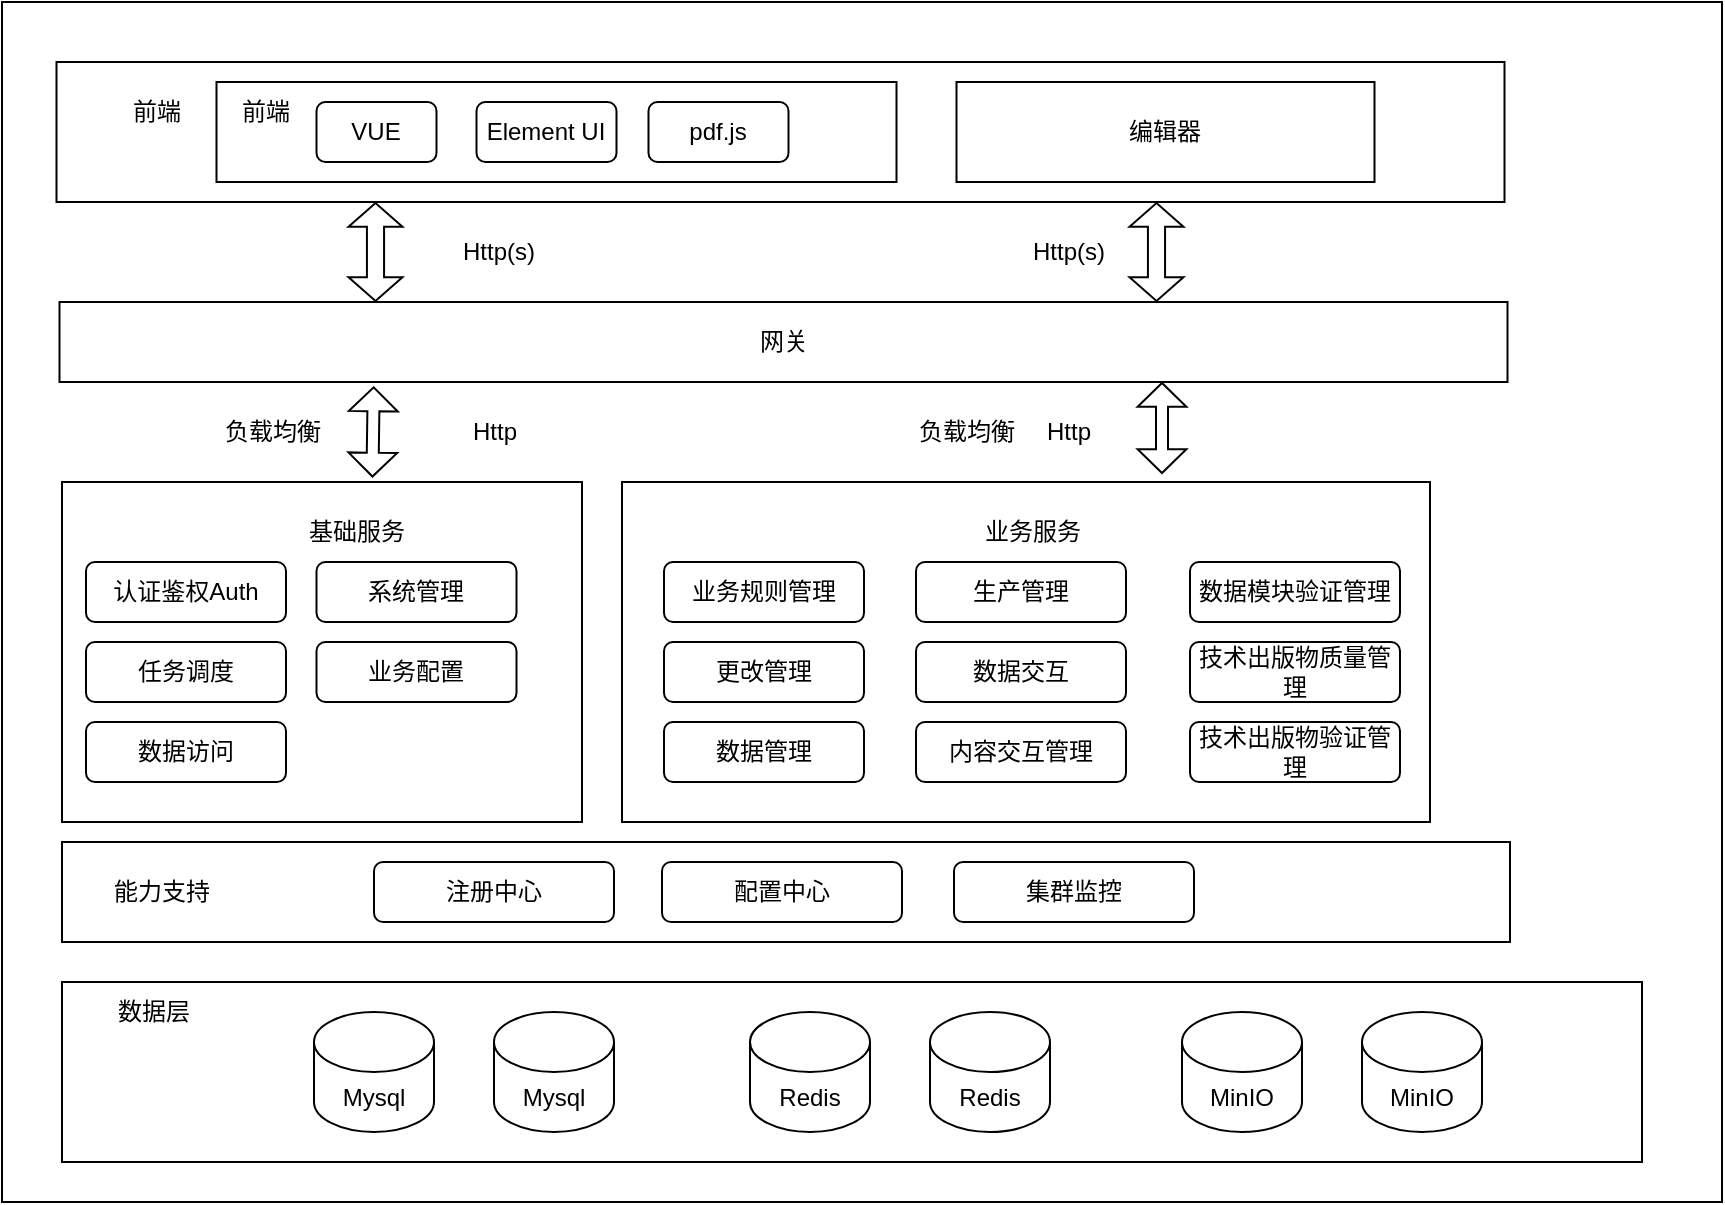 <mxfile version="24.5.3" type="github">
  <diagram name="第 1 页" id="zqUAOEaz19EFo88n6Xfu">
    <mxGraphModel dx="1843" dy="796" grid="1" gridSize="10" guides="1" tooltips="1" connect="1" arrows="1" fold="1" page="1" pageScale="1" pageWidth="827" pageHeight="1169" math="0" shadow="0">
      <root>
        <mxCell id="0" />
        <mxCell id="1" parent="0" />
        <mxCell id="J7e16loEIpS3EIJHLEXg-1" value="" style="rounded=0;whiteSpace=wrap;html=1;" vertex="1" parent="1">
          <mxGeometry x="40" y="20" width="860" height="600" as="geometry" />
        </mxCell>
        <mxCell id="J7e16loEIpS3EIJHLEXg-3" value="" style="rounded=0;whiteSpace=wrap;html=1;" vertex="1" parent="1">
          <mxGeometry x="70" y="510" width="790" height="90" as="geometry" />
        </mxCell>
        <mxCell id="J7e16loEIpS3EIJHLEXg-7" value="" style="rounded=0;whiteSpace=wrap;html=1;" vertex="1" parent="1">
          <mxGeometry x="70" y="260" width="260" height="170" as="geometry" />
        </mxCell>
        <mxCell id="J7e16loEIpS3EIJHLEXg-13" value="" style="rounded=0;whiteSpace=wrap;html=1;" vertex="1" parent="1">
          <mxGeometry x="70" y="440" width="724" height="50" as="geometry" />
        </mxCell>
        <mxCell id="J7e16loEIpS3EIJHLEXg-14" value="注册中心" style="rounded=1;whiteSpace=wrap;html=1;" vertex="1" parent="1">
          <mxGeometry x="226" y="450" width="120" height="30" as="geometry" />
        </mxCell>
        <mxCell id="J7e16loEIpS3EIJHLEXg-15" value="配置中心" style="rounded=1;whiteSpace=wrap;html=1;" vertex="1" parent="1">
          <mxGeometry x="370" y="450" width="120" height="30" as="geometry" />
        </mxCell>
        <mxCell id="J7e16loEIpS3EIJHLEXg-16" value="集群监控" style="rounded=1;whiteSpace=wrap;html=1;" vertex="1" parent="1">
          <mxGeometry x="516" y="450" width="120" height="30" as="geometry" />
        </mxCell>
        <mxCell id="J7e16loEIpS3EIJHLEXg-18" value="数据层" style="text;html=1;align=center;verticalAlign=middle;whiteSpace=wrap;rounded=0;" vertex="1" parent="1">
          <mxGeometry x="86" y="510" width="60" height="30" as="geometry" />
        </mxCell>
        <mxCell id="J7e16loEIpS3EIJHLEXg-19" value="Mysql" style="shape=cylinder3;whiteSpace=wrap;html=1;boundedLbl=1;backgroundOutline=1;size=15;" vertex="1" parent="1">
          <mxGeometry x="196" y="525" width="60" height="60" as="geometry" />
        </mxCell>
        <mxCell id="J7e16loEIpS3EIJHLEXg-20" value="Redis" style="shape=cylinder3;whiteSpace=wrap;html=1;boundedLbl=1;backgroundOutline=1;size=15;" vertex="1" parent="1">
          <mxGeometry x="414" y="525" width="60" height="60" as="geometry" />
        </mxCell>
        <mxCell id="J7e16loEIpS3EIJHLEXg-21" value="MinIO" style="shape=cylinder3;whiteSpace=wrap;html=1;boundedLbl=1;backgroundOutline=1;size=15;" vertex="1" parent="1">
          <mxGeometry x="630" y="525" width="60" height="60" as="geometry" />
        </mxCell>
        <mxCell id="J7e16loEIpS3EIJHLEXg-22" value="Mysql" style="shape=cylinder3;whiteSpace=wrap;html=1;boundedLbl=1;backgroundOutline=1;size=15;" vertex="1" parent="1">
          <mxGeometry x="286" y="525" width="60" height="60" as="geometry" />
        </mxCell>
        <mxCell id="J7e16loEIpS3EIJHLEXg-23" value="Redis" style="shape=cylinder3;whiteSpace=wrap;html=1;boundedLbl=1;backgroundOutline=1;size=15;" vertex="1" parent="1">
          <mxGeometry x="504" y="525" width="60" height="60" as="geometry" />
        </mxCell>
        <mxCell id="J7e16loEIpS3EIJHLEXg-24" value="MinIO" style="shape=cylinder3;whiteSpace=wrap;html=1;boundedLbl=1;backgroundOutline=1;size=15;" vertex="1" parent="1">
          <mxGeometry x="720" y="525" width="60" height="60" as="geometry" />
        </mxCell>
        <mxCell id="J7e16loEIpS3EIJHLEXg-25" value="基础服务" style="text;html=1;align=center;verticalAlign=middle;resizable=0;points=[];autosize=1;strokeColor=none;fillColor=none;" vertex="1" parent="1">
          <mxGeometry x="182" y="270" width="70" height="30" as="geometry" />
        </mxCell>
        <mxCell id="J7e16loEIpS3EIJHLEXg-28" value="认证鉴权Auth" style="rounded=1;whiteSpace=wrap;html=1;" vertex="1" parent="1">
          <mxGeometry x="82" y="300" width="100" height="30" as="geometry" />
        </mxCell>
        <mxCell id="J7e16loEIpS3EIJHLEXg-29" value="任务调度" style="rounded=1;whiteSpace=wrap;html=1;" vertex="1" parent="1">
          <mxGeometry x="82" y="340" width="100" height="30" as="geometry" />
        </mxCell>
        <mxCell id="J7e16loEIpS3EIJHLEXg-30" value="数据访问" style="rounded=1;whiteSpace=wrap;html=1;" vertex="1" parent="1">
          <mxGeometry x="82" y="380" width="100" height="30" as="geometry" />
        </mxCell>
        <mxCell id="J7e16loEIpS3EIJHLEXg-31" value="" style="rounded=0;whiteSpace=wrap;html=1;" vertex="1" parent="1">
          <mxGeometry x="350" y="260" width="404" height="170" as="geometry" />
        </mxCell>
        <mxCell id="J7e16loEIpS3EIJHLEXg-32" value="业务服务" style="text;html=1;align=center;verticalAlign=middle;resizable=0;points=[];autosize=1;strokeColor=none;fillColor=none;" vertex="1" parent="1">
          <mxGeometry x="520" y="270" width="70" height="30" as="geometry" />
        </mxCell>
        <mxCell id="J7e16loEIpS3EIJHLEXg-33" value="业务规则管理" style="rounded=1;whiteSpace=wrap;html=1;" vertex="1" parent="1">
          <mxGeometry x="371" y="300" width="100" height="30" as="geometry" />
        </mxCell>
        <mxCell id="J7e16loEIpS3EIJHLEXg-34" value="更改管理" style="rounded=1;whiteSpace=wrap;html=1;" vertex="1" parent="1">
          <mxGeometry x="371" y="340" width="100" height="30" as="geometry" />
        </mxCell>
        <mxCell id="J7e16loEIpS3EIJHLEXg-35" value="数据管理" style="rounded=1;whiteSpace=wrap;html=1;" vertex="1" parent="1">
          <mxGeometry x="371" y="380" width="100" height="30" as="geometry" />
        </mxCell>
        <mxCell id="J7e16loEIpS3EIJHLEXg-36" value="生产管理" style="rounded=1;whiteSpace=wrap;html=1;" vertex="1" parent="1">
          <mxGeometry x="497" y="300" width="105" height="30" as="geometry" />
        </mxCell>
        <mxCell id="J7e16loEIpS3EIJHLEXg-37" value="数据交互" style="rounded=1;whiteSpace=wrap;html=1;" vertex="1" parent="1">
          <mxGeometry x="497" y="340" width="105" height="30" as="geometry" />
        </mxCell>
        <mxCell id="J7e16loEIpS3EIJHLEXg-38" value="内容交互管理" style="rounded=1;whiteSpace=wrap;html=1;" vertex="1" parent="1">
          <mxGeometry x="497" y="380" width="105" height="30" as="geometry" />
        </mxCell>
        <mxCell id="J7e16loEIpS3EIJHLEXg-39" value="系统管理" style="rounded=1;whiteSpace=wrap;html=1;" vertex="1" parent="1">
          <mxGeometry x="197.25" y="300" width="100" height="30" as="geometry" />
        </mxCell>
        <mxCell id="J7e16loEIpS3EIJHLEXg-40" value="业务配置" style="rounded=1;whiteSpace=wrap;html=1;" vertex="1" parent="1">
          <mxGeometry x="197.25" y="340" width="100" height="30" as="geometry" />
        </mxCell>
        <mxCell id="J7e16loEIpS3EIJHLEXg-42" value="数据模块验证管理" style="rounded=1;whiteSpace=wrap;html=1;" vertex="1" parent="1">
          <mxGeometry x="634" y="300" width="105" height="30" as="geometry" />
        </mxCell>
        <mxCell id="J7e16loEIpS3EIJHLEXg-44" value="技术出版物质量管理" style="rounded=1;whiteSpace=wrap;html=1;" vertex="1" parent="1">
          <mxGeometry x="634" y="340" width="105" height="30" as="geometry" />
        </mxCell>
        <mxCell id="J7e16loEIpS3EIJHLEXg-45" value="技术出版物验证管理" style="rounded=1;whiteSpace=wrap;html=1;" vertex="1" parent="1">
          <mxGeometry x="634" y="380" width="105" height="30" as="geometry" />
        </mxCell>
        <mxCell id="J7e16loEIpS3EIJHLEXg-48" value="能力支持" style="text;html=1;align=center;verticalAlign=middle;whiteSpace=wrap;rounded=0;" vertex="1" parent="1">
          <mxGeometry x="90" y="450" width="60" height="30" as="geometry" />
        </mxCell>
        <mxCell id="J7e16loEIpS3EIJHLEXg-49" value="网关" style="rounded=0;whiteSpace=wrap;html=1;" vertex="1" parent="1">
          <mxGeometry x="68.75" y="170" width="724" height="40" as="geometry" />
        </mxCell>
        <mxCell id="J7e16loEIpS3EIJHLEXg-50" value="" style="rounded=0;whiteSpace=wrap;html=1;" vertex="1" parent="1">
          <mxGeometry x="67.25" y="50" width="724" height="70" as="geometry" />
        </mxCell>
        <mxCell id="J7e16loEIpS3EIJHLEXg-53" value="前端" style="text;html=1;align=center;verticalAlign=middle;resizable=0;points=[];autosize=1;strokeColor=none;fillColor=none;" vertex="1" parent="1">
          <mxGeometry x="92.25" y="60" width="50" height="30" as="geometry" />
        </mxCell>
        <mxCell id="J7e16loEIpS3EIJHLEXg-55" value="" style="rounded=0;whiteSpace=wrap;html=1;" vertex="1" parent="1">
          <mxGeometry x="147.25" y="60" width="340" height="50" as="geometry" />
        </mxCell>
        <mxCell id="J7e16loEIpS3EIJHLEXg-56" value="前端" style="text;html=1;align=center;verticalAlign=middle;whiteSpace=wrap;rounded=0;" vertex="1" parent="1">
          <mxGeometry x="142.25" y="60" width="60" height="30" as="geometry" />
        </mxCell>
        <mxCell id="J7e16loEIpS3EIJHLEXg-57" value="编辑器" style="rounded=0;whiteSpace=wrap;html=1;" vertex="1" parent="1">
          <mxGeometry x="517.25" y="60" width="209" height="50" as="geometry" />
        </mxCell>
        <mxCell id="J7e16loEIpS3EIJHLEXg-59" value="VUE" style="rounded=1;whiteSpace=wrap;html=1;" vertex="1" parent="1">
          <mxGeometry x="197.25" y="70" width="60" height="30" as="geometry" />
        </mxCell>
        <mxCell id="J7e16loEIpS3EIJHLEXg-60" value="Element UI" style="rounded=1;whiteSpace=wrap;html=1;" vertex="1" parent="1">
          <mxGeometry x="277.25" y="70" width="70" height="30" as="geometry" />
        </mxCell>
        <mxCell id="J7e16loEIpS3EIJHLEXg-61" value="pdf.js" style="rounded=1;whiteSpace=wrap;html=1;" vertex="1" parent="1">
          <mxGeometry x="363.25" y="70" width="70" height="30" as="geometry" />
        </mxCell>
        <mxCell id="J7e16loEIpS3EIJHLEXg-62" value="" style="shape=flexArrow;endArrow=classic;startArrow=classic;html=1;rounded=0;width=8.571;startSize=3.64;endSize=3.64;endWidth=17.388;startWidth=17.388;" edge="1" parent="1">
          <mxGeometry width="100" height="100" relative="1" as="geometry">
            <mxPoint x="226.75" y="170" as="sourcePoint" />
            <mxPoint x="226.75" y="120" as="targetPoint" />
          </mxGeometry>
        </mxCell>
        <mxCell id="J7e16loEIpS3EIJHLEXg-63" value="" style="shape=flexArrow;endArrow=classic;startArrow=classic;html=1;rounded=0;width=8.571;startSize=3.64;endSize=3.64;endWidth=17.388;startWidth=17.388;" edge="1" parent="1">
          <mxGeometry width="100" height="100" relative="1" as="geometry">
            <mxPoint x="617.25" y="170" as="sourcePoint" />
            <mxPoint x="617.25" y="120" as="targetPoint" />
          </mxGeometry>
        </mxCell>
        <mxCell id="J7e16loEIpS3EIJHLEXg-64" value="Http(s)" style="text;html=1;align=center;verticalAlign=middle;resizable=0;points=[];autosize=1;strokeColor=none;fillColor=none;" vertex="1" parent="1">
          <mxGeometry x="258.25" y="130" width="60" height="30" as="geometry" />
        </mxCell>
        <mxCell id="J7e16loEIpS3EIJHLEXg-65" value="Http(s)" style="text;html=1;align=center;verticalAlign=middle;resizable=0;points=[];autosize=1;strokeColor=none;fillColor=none;" vertex="1" parent="1">
          <mxGeometry x="543.25" y="130" width="60" height="30" as="geometry" />
        </mxCell>
        <mxCell id="J7e16loEIpS3EIJHLEXg-66" value="" style="shape=flexArrow;endArrow=classic;startArrow=classic;html=1;rounded=0;width=6;startSize=3.64;endSize=3.64;endWidth=17.388;startWidth=17.388;exitX=0.597;exitY=-0.013;exitDx=0;exitDy=0;exitPerimeter=0;entryX=0.217;entryY=1.055;entryDx=0;entryDy=0;entryPerimeter=0;" edge="1" parent="1" source="J7e16loEIpS3EIJHLEXg-7" target="J7e16loEIpS3EIJHLEXg-49">
          <mxGeometry width="100" height="100" relative="1" as="geometry">
            <mxPoint x="230" y="260" as="sourcePoint" />
            <mxPoint x="226" y="220" as="targetPoint" />
          </mxGeometry>
        </mxCell>
        <mxCell id="J7e16loEIpS3EIJHLEXg-67" value="" style="shape=flexArrow;endArrow=classic;startArrow=classic;html=1;rounded=0;width=6;startSize=3.64;endSize=3.64;endWidth=17.388;startWidth=17.388;exitX=0.578;exitY=-0.011;exitDx=0;exitDy=0;exitPerimeter=0;entryX=0.217;entryY=1.055;entryDx=0;entryDy=0;entryPerimeter=0;" edge="1" parent="1">
          <mxGeometry width="100" height="100" relative="1" as="geometry">
            <mxPoint x="620" y="256" as="sourcePoint" />
            <mxPoint x="620" y="210" as="targetPoint" />
          </mxGeometry>
        </mxCell>
        <mxCell id="J7e16loEIpS3EIJHLEXg-68" value="Http" style="text;html=1;align=center;verticalAlign=middle;resizable=0;points=[];autosize=1;strokeColor=none;fillColor=none;" vertex="1" parent="1">
          <mxGeometry x="261" y="220" width="50" height="30" as="geometry" />
        </mxCell>
        <mxCell id="J7e16loEIpS3EIJHLEXg-69" value="Http" style="text;html=1;align=center;verticalAlign=middle;resizable=0;points=[];autosize=1;strokeColor=none;fillColor=none;" vertex="1" parent="1">
          <mxGeometry x="548.25" y="220" width="50" height="30" as="geometry" />
        </mxCell>
        <mxCell id="J7e16loEIpS3EIJHLEXg-70" value="负载均衡" style="text;html=1;align=center;verticalAlign=middle;resizable=0;points=[];autosize=1;strokeColor=none;fillColor=none;" vertex="1" parent="1">
          <mxGeometry x="140" y="220" width="70" height="30" as="geometry" />
        </mxCell>
        <mxCell id="J7e16loEIpS3EIJHLEXg-71" value="负载均衡" style="text;html=1;align=center;verticalAlign=middle;resizable=0;points=[];autosize=1;strokeColor=none;fillColor=none;" vertex="1" parent="1">
          <mxGeometry x="487.25" y="220" width="70" height="30" as="geometry" />
        </mxCell>
      </root>
    </mxGraphModel>
  </diagram>
</mxfile>
